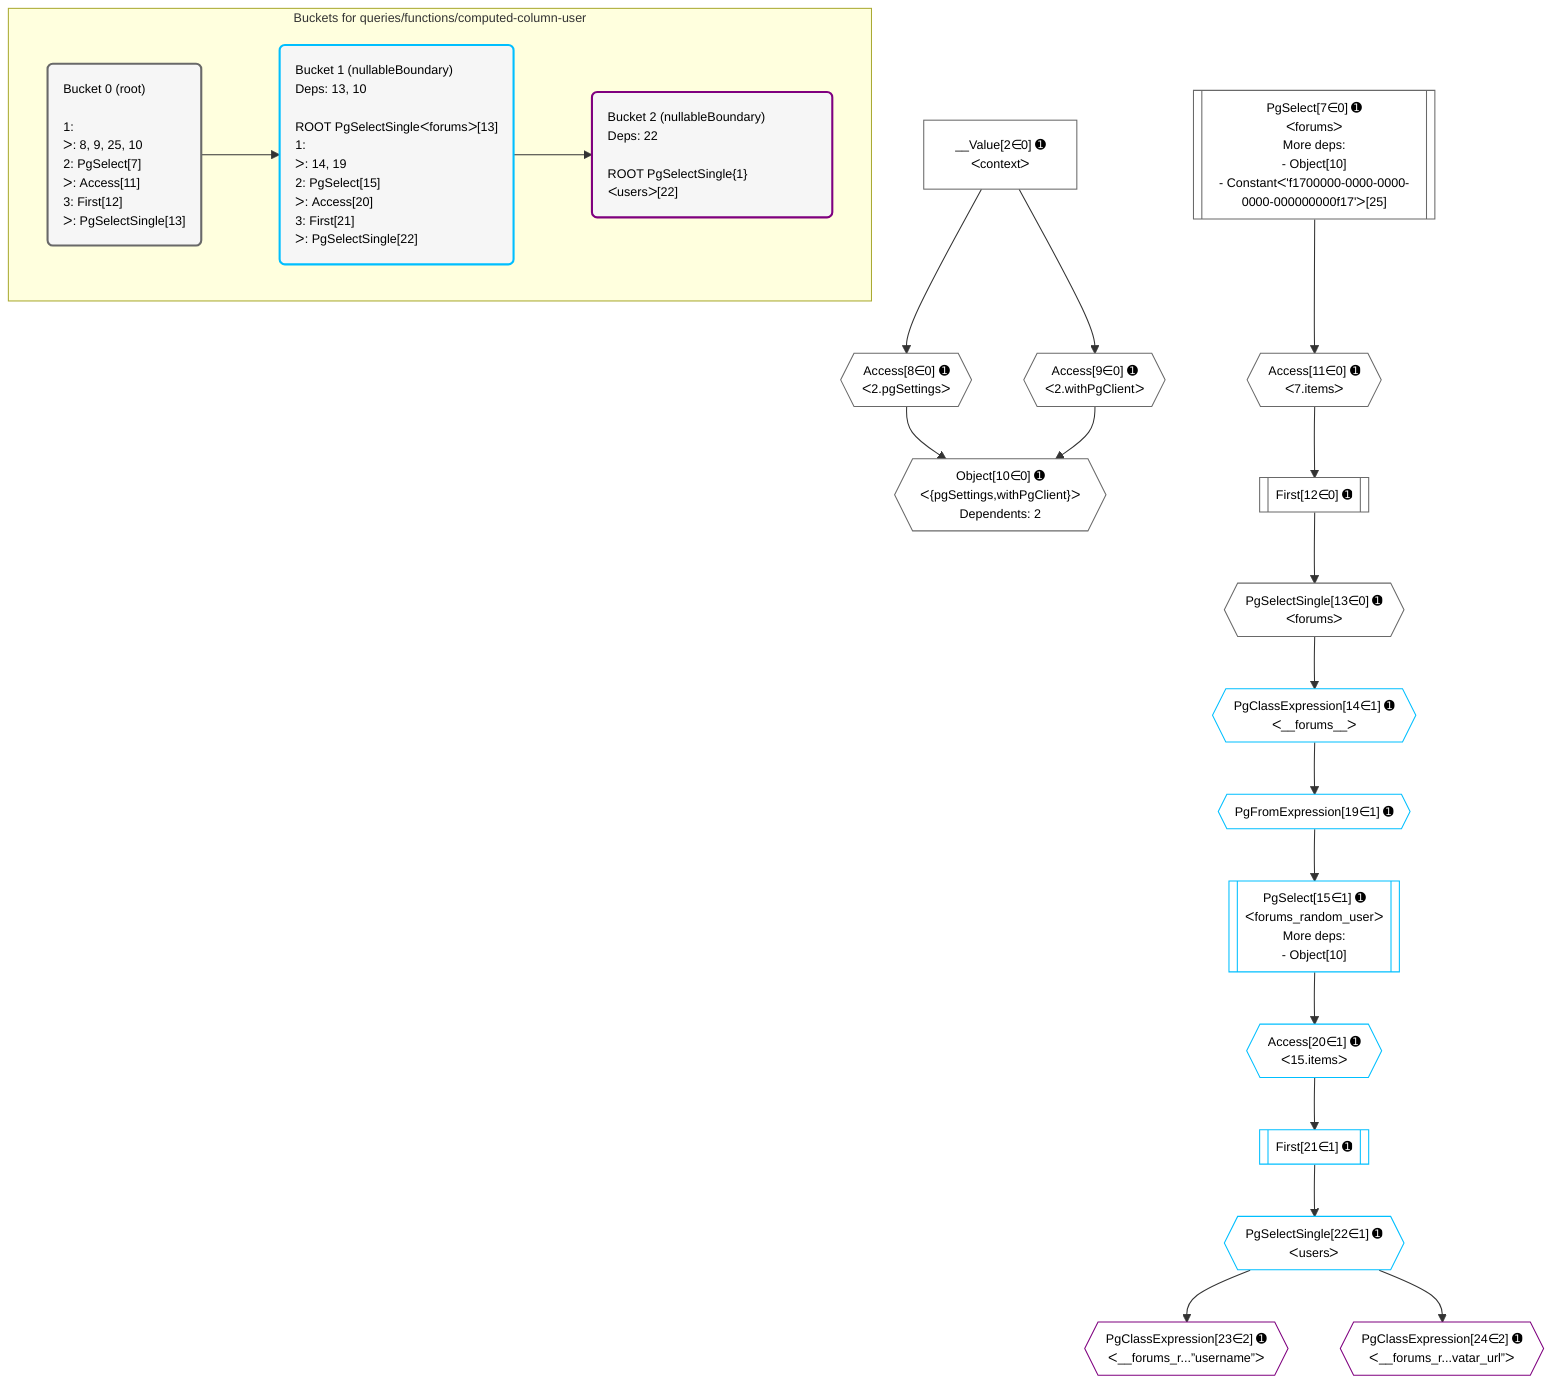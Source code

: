 %%{init: {'themeVariables': { 'fontSize': '12px'}}}%%
graph TD
    classDef path fill:#eee,stroke:#000,color:#000
    classDef plan fill:#fff,stroke-width:1px,color:#000
    classDef itemplan fill:#fff,stroke-width:2px,color:#000
    classDef unbatchedplan fill:#dff,stroke-width:1px,color:#000
    classDef sideeffectplan fill:#fcc,stroke-width:2px,color:#000
    classDef bucket fill:#f6f6f6,color:#000,stroke-width:2px,text-align:left

    subgraph "Buckets for queries/functions/computed-column-user"
    Bucket0("Bucket 0 (root)<br /><br />1: <br />ᐳ: 8, 9, 25, 10<br />2: PgSelect[7]<br />ᐳ: Access[11]<br />3: First[12]<br />ᐳ: PgSelectSingle[13]"):::bucket
    Bucket1("Bucket 1 (nullableBoundary)<br />Deps: 13, 10<br /><br />ROOT PgSelectSingleᐸforumsᐳ[13]<br />1: <br />ᐳ: 14, 19<br />2: PgSelect[15]<br />ᐳ: Access[20]<br />3: First[21]<br />ᐳ: PgSelectSingle[22]"):::bucket
    Bucket2("Bucket 2 (nullableBoundary)<br />Deps: 22<br /><br />ROOT PgSelectSingle{1}ᐸusersᐳ[22]"):::bucket
    end
    Bucket0 --> Bucket1
    Bucket1 --> Bucket2

    %% plan dependencies
    PgSelect7[["PgSelect[7∈0] ➊<br />ᐸforumsᐳ<br />More deps:<br />- Object[10]<br />- Constantᐸ'f1700000-0000-0000-0000-000000000f17'ᐳ[25]"]]:::plan
    Object10{{"Object[10∈0] ➊<br />ᐸ{pgSettings,withPgClient}ᐳ<br />Dependents: 2"}}:::plan
    Access8{{"Access[8∈0] ➊<br />ᐸ2.pgSettingsᐳ"}}:::plan
    Access9{{"Access[9∈0] ➊<br />ᐸ2.withPgClientᐳ"}}:::plan
    Access8 & Access9 --> Object10
    __Value2["__Value[2∈0] ➊<br />ᐸcontextᐳ"]:::plan
    __Value2 --> Access8
    __Value2 --> Access9
    Access11{{"Access[11∈0] ➊<br />ᐸ7.itemsᐳ"}}:::plan
    PgSelect7 --> Access11
    First12[["First[12∈0] ➊"]]:::plan
    Access11 --> First12
    PgSelectSingle13{{"PgSelectSingle[13∈0] ➊<br />ᐸforumsᐳ"}}:::plan
    First12 --> PgSelectSingle13
    PgSelect15[["PgSelect[15∈1] ➊<br />ᐸforums_random_userᐳ<br />More deps:<br />- Object[10]"]]:::plan
    PgFromExpression19{{"PgFromExpression[19∈1] ➊"}}:::plan
    PgFromExpression19 --> PgSelect15
    PgClassExpression14{{"PgClassExpression[14∈1] ➊<br />ᐸ__forums__ᐳ"}}:::plan
    PgSelectSingle13 --> PgClassExpression14
    PgClassExpression14 --> PgFromExpression19
    Access20{{"Access[20∈1] ➊<br />ᐸ15.itemsᐳ"}}:::plan
    PgSelect15 --> Access20
    First21[["First[21∈1] ➊"]]:::plan
    Access20 --> First21
    PgSelectSingle22{{"PgSelectSingle[22∈1] ➊<br />ᐸusersᐳ"}}:::plan
    First21 --> PgSelectSingle22
    PgClassExpression23{{"PgClassExpression[23∈2] ➊<br />ᐸ__forums_r...”username”ᐳ"}}:::plan
    PgSelectSingle22 --> PgClassExpression23
    PgClassExpression24{{"PgClassExpression[24∈2] ➊<br />ᐸ__forums_r...vatar_url”ᐳ"}}:::plan
    PgSelectSingle22 --> PgClassExpression24

    %% define steps
    classDef bucket0 stroke:#696969
    class Bucket0,__Value2,PgSelect7,Access8,Access9,Object10,Access11,First12,PgSelectSingle13 bucket0
    classDef bucket1 stroke:#00bfff
    class Bucket1,PgClassExpression14,PgSelect15,PgFromExpression19,Access20,First21,PgSelectSingle22 bucket1
    classDef bucket2 stroke:#7f007f
    class Bucket2,PgClassExpression23,PgClassExpression24 bucket2
